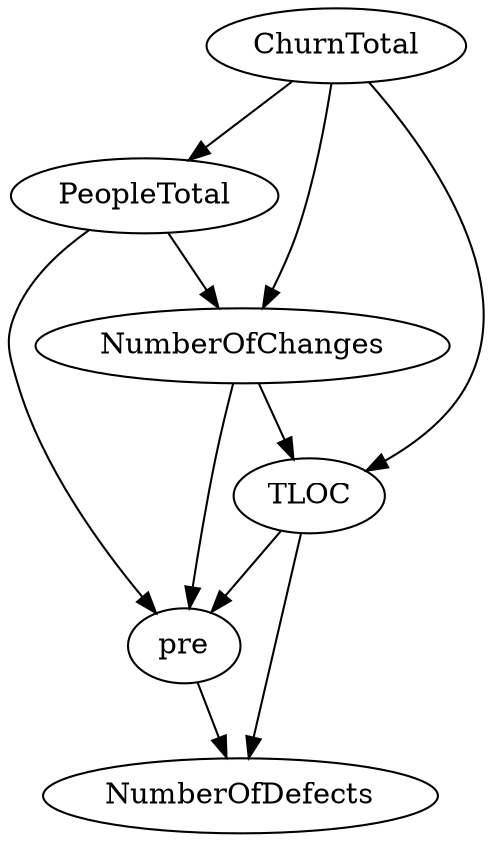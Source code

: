 digraph {
   PeopleTotal;
   NumberOfChanges;
   ChurnTotal;
   TLOC;
   pre;
   NumberOfDefects;
   PeopleTotal -> NumberOfChanges;
   PeopleTotal -> pre;
   NumberOfChanges -> TLOC;
   NumberOfChanges -> pre;
   ChurnTotal -> PeopleTotal;
   ChurnTotal -> NumberOfChanges;
   ChurnTotal -> TLOC;
   TLOC -> pre;
   TLOC -> NumberOfDefects;
   pre -> NumberOfDefects;
}

